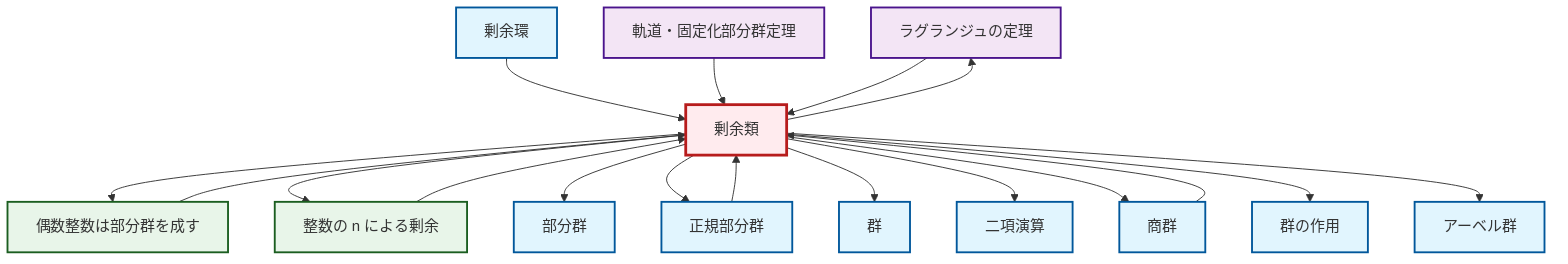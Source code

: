 graph TD
    classDef definition fill:#e1f5fe,stroke:#01579b,stroke-width:2px
    classDef theorem fill:#f3e5f5,stroke:#4a148c,stroke-width:2px
    classDef axiom fill:#fff3e0,stroke:#e65100,stroke-width:2px
    classDef example fill:#e8f5e9,stroke:#1b5e20,stroke-width:2px
    classDef current fill:#ffebee,stroke:#b71c1c,stroke-width:3px
    thm-lagrange["ラグランジュの定理"]:::theorem
    def-coset["剰余類"]:::definition
    def-binary-operation["二項演算"]:::definition
    def-normal-subgroup["正規部分群"]:::definition
    def-subgroup["部分群"]:::definition
    def-group["群"]:::definition
    thm-orbit-stabilizer["軌道・固定化部分群定理"]:::theorem
    def-abelian-group["アーベル群"]:::definition
    ex-even-integers-subgroup["偶数整数は部分群を成す"]:::example
    def-quotient-ring["剰余環"]:::definition
    def-quotient-group["商群"]:::definition
    def-group-action["群の作用"]:::definition
    ex-quotient-integers-mod-n["整数の n による剰余"]:::example
    def-quotient-ring --> def-coset
    def-normal-subgroup --> def-coset
    def-coset --> ex-even-integers-subgroup
    def-coset --> thm-lagrange
    def-coset --> ex-quotient-integers-mod-n
    def-quotient-group --> def-coset
    def-coset --> def-subgroup
    ex-even-integers-subgroup --> def-coset
    def-coset --> def-normal-subgroup
    thm-orbit-stabilizer --> def-coset
    thm-lagrange --> def-coset
    def-coset --> def-group
    def-coset --> def-binary-operation
    def-coset --> def-quotient-group
    def-coset --> def-group-action
    def-coset --> def-abelian-group
    ex-quotient-integers-mod-n --> def-coset
    class def-coset current